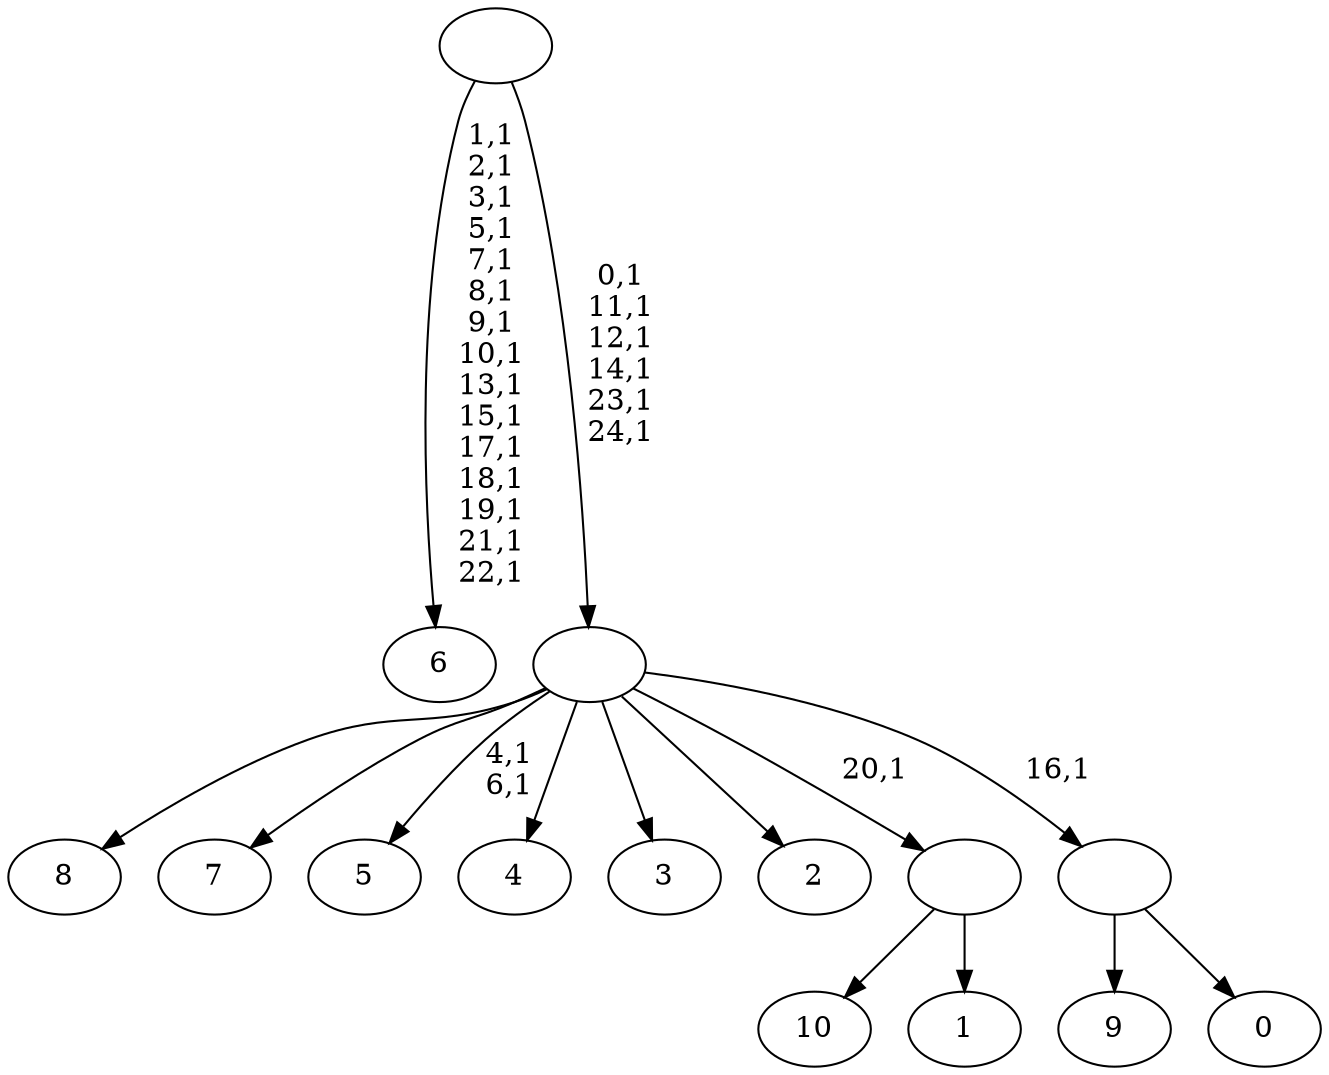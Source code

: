 digraph T {
	36 [label="10"]
	35 [label="9"]
	34 [label="8"]
	33 [label="7"]
	32 [label="6"]
	16 [label="5"]
	13 [label="4"]
	12 [label="3"]
	11 [label="2"]
	10 [label="1"]
	9 [label=""]
	8 [label="0"]
	7 [label=""]
	6 [label=""]
	0 [label=""]
	9 -> 36 [label=""]
	9 -> 10 [label=""]
	7 -> 35 [label=""]
	7 -> 8 [label=""]
	6 -> 16 [label="4,1\n6,1"]
	6 -> 34 [label=""]
	6 -> 33 [label=""]
	6 -> 13 [label=""]
	6 -> 12 [label=""]
	6 -> 11 [label=""]
	6 -> 9 [label="20,1"]
	6 -> 7 [label="16,1"]
	0 -> 6 [label="0,1\n11,1\n12,1\n14,1\n23,1\n24,1"]
	0 -> 32 [label="1,1\n2,1\n3,1\n5,1\n7,1\n8,1\n9,1\n10,1\n13,1\n15,1\n17,1\n18,1\n19,1\n21,1\n22,1"]
}
